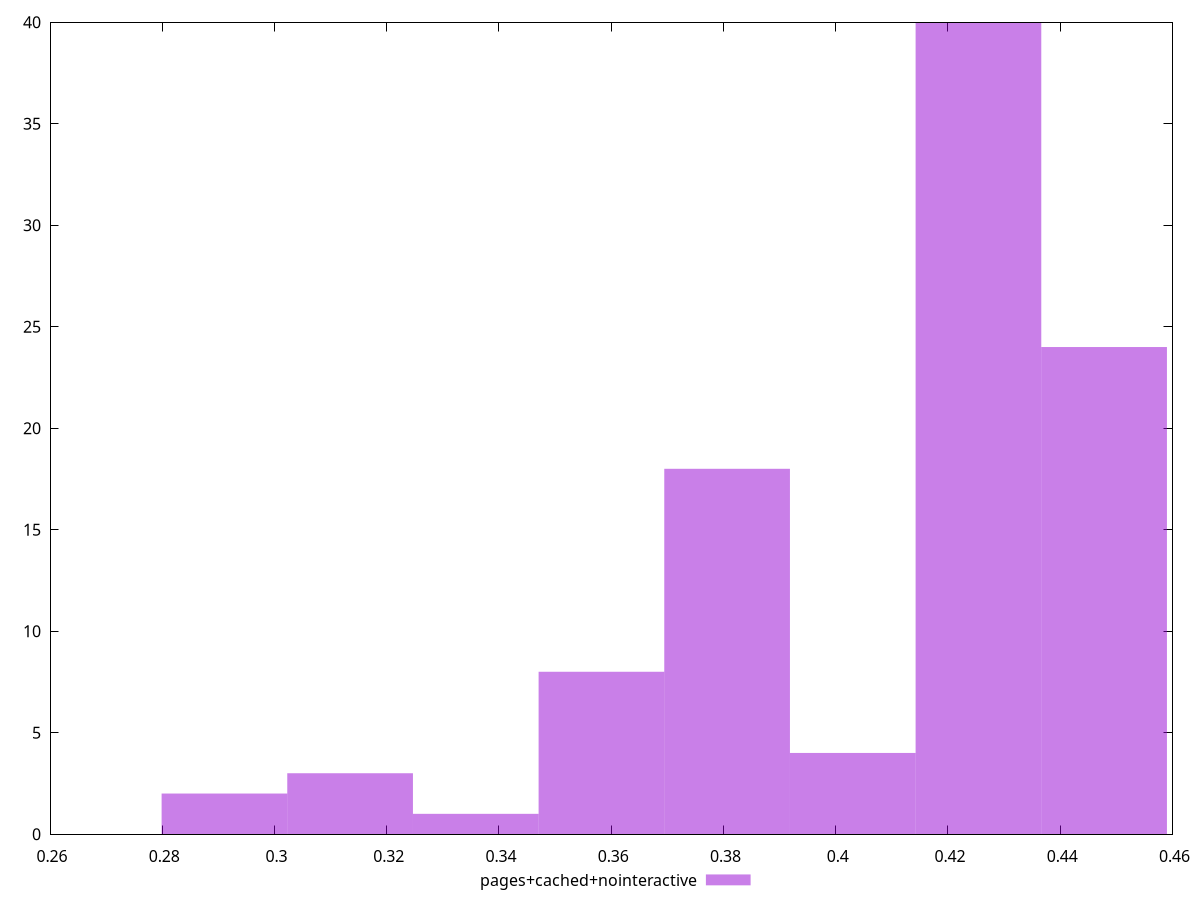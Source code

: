 $_pagesCachedNointeractive <<EOF
0.4254242949706011 40
0.38064279023685355 18
0.4478150473374748 24
0.35825203786997983 8
0.4030335426037273 4
0.3358612855031061 1
0.2910797807693586 2
0.31347053313623235 3
EOF
set key outside below
set terminal pngcairo
set output "report_00005_2020-11-02T22-26-11.212Z/max-potential-fid/pages+cached+nointeractive//hist.png"
set yrange [0:40]
set boxwidth 0.02239075236687374
set style fill transparent solid 0.5 noborder
plot $_pagesCachedNointeractive title "pages+cached+nointeractive" with boxes ,